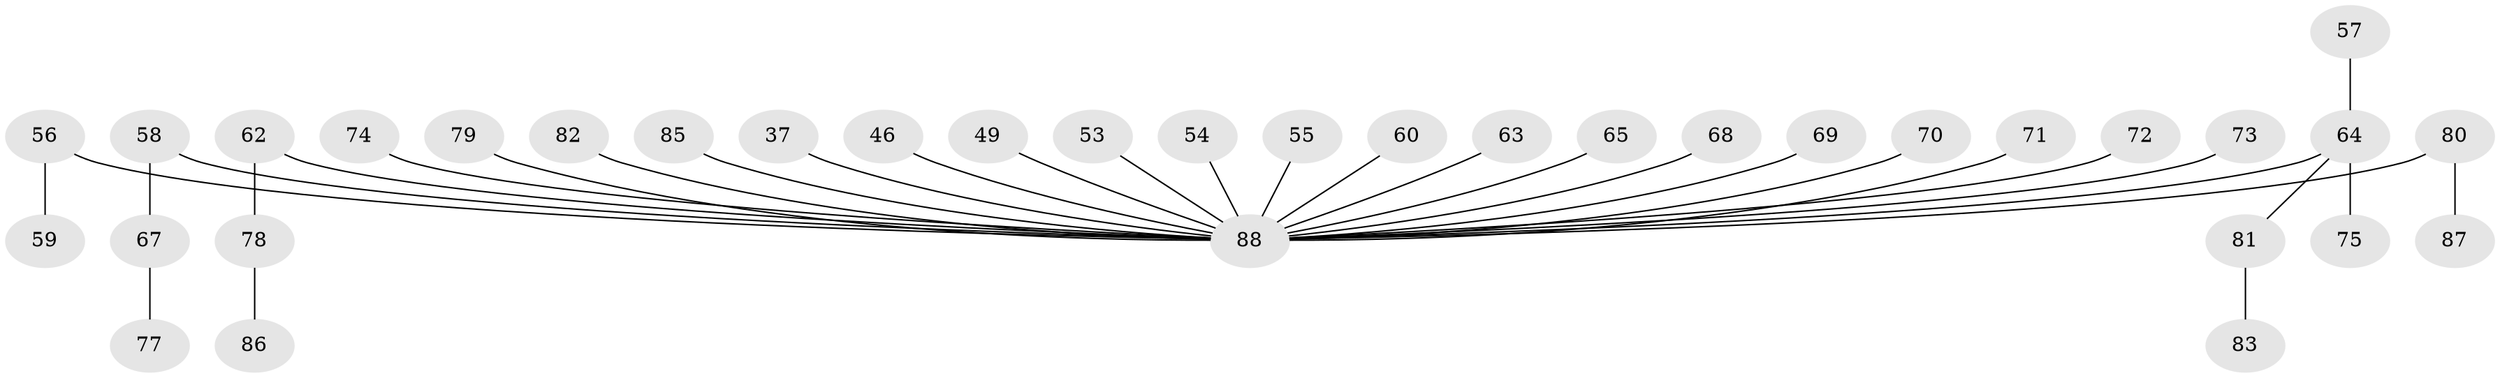 // original degree distribution, {4: 0.06818181818181818, 9: 0.011363636363636364, 3: 0.13636363636363635, 1: 0.4772727272727273, 5: 0.03409090909090909, 2: 0.2727272727272727}
// Generated by graph-tools (version 1.1) at 2025/57/03/04/25 21:57:06]
// undirected, 35 vertices, 34 edges
graph export_dot {
graph [start="1"]
  node [color=gray90,style=filled];
  37;
  46;
  49;
  53;
  54;
  55;
  56;
  57;
  58;
  59;
  60;
  62;
  63;
  64 [super="+33+51"];
  65;
  67;
  68;
  69;
  70;
  71;
  72;
  73;
  74;
  75;
  77;
  78;
  79;
  80 [super="+43+48+61"];
  81;
  82;
  83;
  85;
  86;
  87;
  88 [super="+50+84+22+24+26+27+36"];
  37 -- 88;
  46 -- 88;
  49 -- 88;
  53 -- 88;
  54 -- 88;
  55 -- 88;
  56 -- 59;
  56 -- 88;
  57 -- 64;
  58 -- 67;
  58 -- 88;
  60 -- 88;
  62 -- 78;
  62 -- 88;
  63 -- 88;
  64 -- 75;
  64 -- 81;
  64 -- 88;
  65 -- 88;
  67 -- 77;
  68 -- 88;
  69 -- 88;
  70 -- 88;
  71 -- 88;
  72 -- 88;
  73 -- 88;
  74 -- 88;
  78 -- 86;
  79 -- 88;
  80 -- 87;
  80 -- 88;
  81 -- 83;
  82 -- 88;
  85 -- 88;
}
